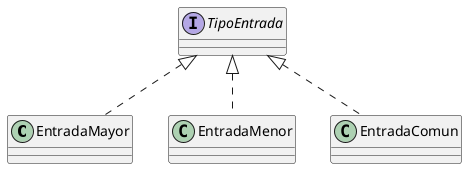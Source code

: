 @startuml
'https://plantuml.com/class-diagram
class EntradaMayor implements TipoEntrada
class EntradaMenor implements TipoEntrada
class EntradaComun implements TipoEntrada


@enduml